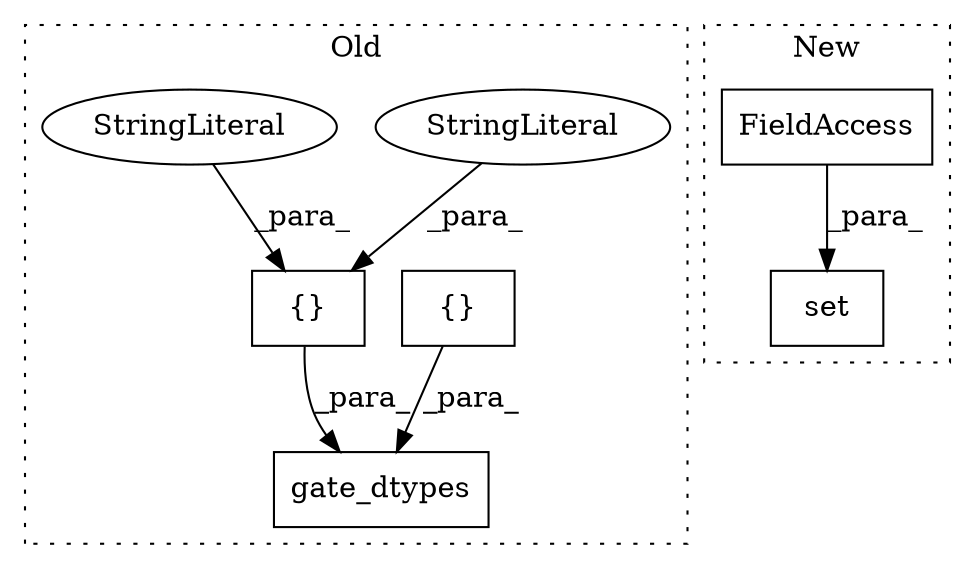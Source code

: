 digraph G {
subgraph cluster0 {
1 [label="gate_dtypes" a="32" s="548,771" l="12,1" shape="box"];
3 [label="{}" a="4" s="578,647" l="1,1" shape="box"];
4 [label="StringLiteral" a="45" s="579" l="6" shape="ellipse"];
5 [label="{}" a="4" s="661,765" l="1,1" shape="box"];
7 [label="StringLiteral" a="45" s="603" l="6" shape="ellipse"];
label = "Old";
style="dotted";
}
subgraph cluster1 {
2 [label="set" a="32" s="2780,2824" l="4,1" shape="box"];
6 [label="FieldAccess" a="22" s="2784" l="18" shape="box"];
label = "New";
style="dotted";
}
3 -> 1 [label="_para_"];
4 -> 3 [label="_para_"];
5 -> 1 [label="_para_"];
6 -> 2 [label="_para_"];
7 -> 3 [label="_para_"];
}